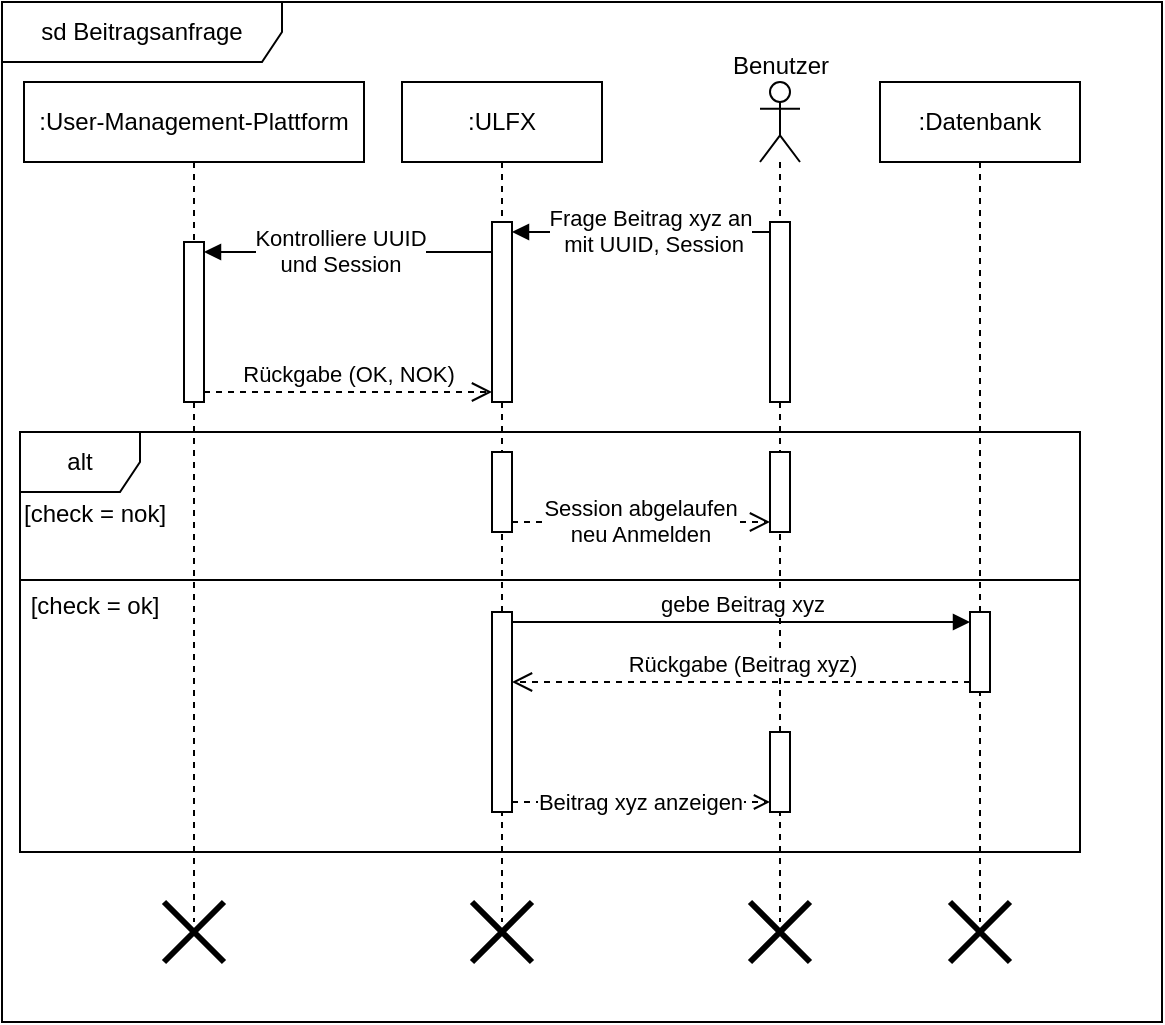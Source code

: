 <mxfile version="22.1.2" type="device">
  <diagram name="Page-1" id="2YBvvXClWsGukQMizWep">
    <mxGraphModel dx="989" dy="578" grid="1" gridSize="10" guides="1" tooltips="1" connect="1" arrows="1" fold="1" page="1" pageScale="1" pageWidth="850" pageHeight="1100" math="0" shadow="0">
      <root>
        <mxCell id="0" />
        <mxCell id="1" parent="0" />
        <mxCell id="aM9ryv3xv72pqoxQDRHE-1" value=":User-Management-Plattform" style="shape=umlLifeline;perimeter=lifelinePerimeter;whiteSpace=wrap;html=1;container=0;dropTarget=0;collapsible=0;recursiveResize=0;outlineConnect=0;portConstraint=eastwest;newEdgeStyle={&quot;edgeStyle&quot;:&quot;elbowEdgeStyle&quot;,&quot;elbow&quot;:&quot;vertical&quot;,&quot;curved&quot;:0,&quot;rounded&quot;:0};" parent="1" vertex="1">
          <mxGeometry x="11" y="40" width="170" height="420" as="geometry" />
        </mxCell>
        <mxCell id="sPajPPjk8o5SPKP0fzSl-6" value="" style="html=1;points=[[0,0,0,0,5],[0,1,0,0,-5],[1,0,0,0,5],[1,1,0,0,-5]];perimeter=orthogonalPerimeter;outlineConnect=0;targetShapes=umlLifeline;portConstraint=eastwest;newEdgeStyle={&quot;curved&quot;:0,&quot;rounded&quot;:0};" parent="aM9ryv3xv72pqoxQDRHE-1" vertex="1">
          <mxGeometry x="80" y="80" width="10" height="80" as="geometry" />
        </mxCell>
        <mxCell id="sPajPPjk8o5SPKP0fzSl-35" value="" style="shape=umlDestroy;whiteSpace=wrap;html=1;strokeWidth=3;targetShapes=umlLifeline;" parent="aM9ryv3xv72pqoxQDRHE-1" vertex="1">
          <mxGeometry x="70" y="410" width="30" height="30" as="geometry" />
        </mxCell>
        <mxCell id="aM9ryv3xv72pqoxQDRHE-5" value=":ULFX" style="shape=umlLifeline;perimeter=lifelinePerimeter;whiteSpace=wrap;html=1;container=0;dropTarget=0;collapsible=0;recursiveResize=0;outlineConnect=0;portConstraint=eastwest;newEdgeStyle={&quot;edgeStyle&quot;:&quot;elbowEdgeStyle&quot;,&quot;elbow&quot;:&quot;vertical&quot;,&quot;curved&quot;:0,&quot;rounded&quot;:0};" parent="1" vertex="1">
          <mxGeometry x="200" y="40" width="100" height="420" as="geometry" />
        </mxCell>
        <mxCell id="sPajPPjk8o5SPKP0fzSl-2" value="" style="html=1;points=[[0,0,0,0,5],[0,1,0,0,-5],[1,0,0,0,5],[1,1,0,0,-5]];perimeter=orthogonalPerimeter;outlineConnect=0;targetShapes=umlLifeline;portConstraint=eastwest;newEdgeStyle={&quot;curved&quot;:0,&quot;rounded&quot;:0};" parent="aM9ryv3xv72pqoxQDRHE-5" vertex="1">
          <mxGeometry x="45" y="70" width="10" height="90" as="geometry" />
        </mxCell>
        <mxCell id="sPajPPjk8o5SPKP0fzSl-37" value="" style="shape=umlDestroy;whiteSpace=wrap;html=1;strokeWidth=3;targetShapes=umlLifeline;" parent="aM9ryv3xv72pqoxQDRHE-5" vertex="1">
          <mxGeometry x="35" y="410" width="30" height="30" as="geometry" />
        </mxCell>
        <mxCell id="sPajPPjk8o5SPKP0fzSl-1" value="" style="shape=umlLifeline;perimeter=lifelinePerimeter;whiteSpace=wrap;html=1;container=1;dropTarget=0;collapsible=0;recursiveResize=0;outlineConnect=0;portConstraint=eastwest;newEdgeStyle={&quot;curved&quot;:0,&quot;rounded&quot;:0};participant=umlActor;size=40;" parent="1" vertex="1">
          <mxGeometry x="379" y="40" width="20" height="420" as="geometry" />
        </mxCell>
        <mxCell id="aM9ryv3xv72pqoxQDRHE-2" value="" style="html=1;points=[];perimeter=orthogonalPerimeter;outlineConnect=0;targetShapes=umlLifeline;portConstraint=eastwest;newEdgeStyle={&quot;edgeStyle&quot;:&quot;elbowEdgeStyle&quot;,&quot;elbow&quot;:&quot;vertical&quot;,&quot;curved&quot;:0,&quot;rounded&quot;:0};" parent="sPajPPjk8o5SPKP0fzSl-1" vertex="1">
          <mxGeometry x="5" y="70" width="10" height="90" as="geometry" />
        </mxCell>
        <mxCell id="sPajPPjk8o5SPKP0fzSl-30" value="" style="html=1;points=[[0,0,0,0,5],[0,1,0,0,-5],[1,0,0,0,5],[1,1,0,0,-5]];perimeter=orthogonalPerimeter;outlineConnect=0;targetShapes=umlLifeline;portConstraint=eastwest;newEdgeStyle={&quot;curved&quot;:0,&quot;rounded&quot;:0};" parent="sPajPPjk8o5SPKP0fzSl-1" vertex="1">
          <mxGeometry x="5" y="325" width="10" height="40" as="geometry" />
        </mxCell>
        <mxCell id="sPajPPjk8o5SPKP0fzSl-3" value="Frage Beitrag xyz an&lt;br&gt;&amp;nbsp;mit UUID, Session" style="html=1;verticalAlign=bottom;endArrow=block;curved=0;rounded=0;entryX=1;entryY=0;entryDx=0;entryDy=5;entryPerimeter=0;" parent="1" source="aM9ryv3xv72pqoxQDRHE-2" target="sPajPPjk8o5SPKP0fzSl-2" edge="1">
          <mxGeometry x="-0.067" y="15" relative="1" as="geometry">
            <mxPoint x="175" y="115" as="sourcePoint" />
            <mxPoint as="offset" />
          </mxGeometry>
        </mxCell>
        <mxCell id="sPajPPjk8o5SPKP0fzSl-7" value="Kontrolliere UUID&lt;br&gt;und Session" style="html=1;verticalAlign=bottom;endArrow=block;curved=0;rounded=0;entryX=1;entryY=0;entryDx=0;entryDy=5;entryPerimeter=0;" parent="1" source="sPajPPjk8o5SPKP0fzSl-2" target="sPajPPjk8o5SPKP0fzSl-6" edge="1">
          <mxGeometry x="0.056" y="15" relative="1" as="geometry">
            <mxPoint x="-1" y="125" as="sourcePoint" />
            <mxPoint as="offset" />
          </mxGeometry>
        </mxCell>
        <mxCell id="sPajPPjk8o5SPKP0fzSl-8" value="Rückgabe (OK, NOK)" style="html=1;verticalAlign=bottom;endArrow=open;dashed=1;endSize=8;curved=0;rounded=0;exitX=1;exitY=1;exitDx=0;exitDy=-5;exitPerimeter=0;" parent="1" source="sPajPPjk8o5SPKP0fzSl-6" target="sPajPPjk8o5SPKP0fzSl-2" edge="1">
          <mxGeometry relative="1" as="geometry">
            <mxPoint x="239" y="195" as="targetPoint" />
          </mxGeometry>
        </mxCell>
        <mxCell id="sPajPPjk8o5SPKP0fzSl-10" value="alt" style="shape=umlFrame;whiteSpace=wrap;html=1;pointerEvents=0;" parent="1" vertex="1">
          <mxGeometry x="9" y="215" width="530" height="210" as="geometry" />
        </mxCell>
        <mxCell id="sPajPPjk8o5SPKP0fzSl-12" value="[check = nok]" style="text;html=1;align=center;verticalAlign=middle;resizable=0;points=[];autosize=1;strokeColor=none;fillColor=none;" parent="1" vertex="1">
          <mxGeometry x="1" y="241" width="90" height="30" as="geometry" />
        </mxCell>
        <mxCell id="sPajPPjk8o5SPKP0fzSl-16" value="" style="html=1;points=[[0,0,0,0,5],[0,1,0,0,-5],[1,0,0,0,5],[1,1,0,0,-5]];perimeter=orthogonalPerimeter;outlineConnect=0;targetShapes=umlLifeline;portConstraint=eastwest;newEdgeStyle={&quot;curved&quot;:0,&quot;rounded&quot;:0};" parent="1" vertex="1">
          <mxGeometry x="245" y="225" width="10" height="40" as="geometry" />
        </mxCell>
        <mxCell id="sPajPPjk8o5SPKP0fzSl-18" value="Session abgelaufen&lt;br&gt;neu Anmelden" style="html=1;verticalAlign=bottom;endArrow=open;dashed=1;endSize=8;curved=0;rounded=0;exitX=1;exitY=1;exitDx=0;exitDy=-5;exitPerimeter=0;entryX=0;entryY=1;entryDx=0;entryDy=-5;entryPerimeter=0;" parent="1" source="sPajPPjk8o5SPKP0fzSl-16" target="sPajPPjk8o5SPKP0fzSl-19" edge="1">
          <mxGeometry x="-0.008" y="-15" relative="1" as="geometry">
            <mxPoint x="199" y="300" as="targetPoint" />
            <mxPoint as="offset" />
          </mxGeometry>
        </mxCell>
        <mxCell id="sPajPPjk8o5SPKP0fzSl-19" value="" style="html=1;points=[[0,0,0,0,5],[0,1,0,0,-5],[1,0,0,0,5],[1,1,0,0,-5]];perimeter=orthogonalPerimeter;outlineConnect=0;targetShapes=umlLifeline;portConstraint=eastwest;newEdgeStyle={&quot;curved&quot;:0,&quot;rounded&quot;:0};" parent="1" vertex="1">
          <mxGeometry x="384" y="225" width="10" height="40" as="geometry" />
        </mxCell>
        <mxCell id="sPajPPjk8o5SPKP0fzSl-20" value="" style="line;strokeWidth=1;fillColor=none;align=left;verticalAlign=middle;spacingTop=-1;spacingLeft=3;spacingRight=3;rotatable=0;labelPosition=right;points=[];portConstraint=eastwest;strokeColor=inherit;" parent="1" vertex="1">
          <mxGeometry x="9" y="285" width="530" height="8" as="geometry" />
        </mxCell>
        <mxCell id="sPajPPjk8o5SPKP0fzSl-21" value="[check = ok]" style="text;html=1;align=center;verticalAlign=middle;resizable=0;points=[];autosize=1;strokeColor=none;fillColor=none;" parent="1" vertex="1">
          <mxGeometry x="1" y="287" width="90" height="30" as="geometry" />
        </mxCell>
        <mxCell id="sPajPPjk8o5SPKP0fzSl-22" value=":Datenbank" style="shape=umlLifeline;perimeter=lifelinePerimeter;whiteSpace=wrap;html=1;container=1;dropTarget=0;collapsible=0;recursiveResize=0;outlineConnect=0;portConstraint=eastwest;newEdgeStyle={&quot;curved&quot;:0,&quot;rounded&quot;:0};" parent="1" vertex="1">
          <mxGeometry x="439" y="40" width="100" height="420" as="geometry" />
        </mxCell>
        <mxCell id="sPajPPjk8o5SPKP0fzSl-26" value="" style="html=1;points=[[0,0,0,0,5],[0,1,0,0,-5],[1,0,0,0,5],[1,1,0,0,-5]];perimeter=orthogonalPerimeter;outlineConnect=0;targetShapes=umlLifeline;portConstraint=eastwest;newEdgeStyle={&quot;curved&quot;:0,&quot;rounded&quot;:0};" parent="sPajPPjk8o5SPKP0fzSl-22" vertex="1">
          <mxGeometry x="45" y="265" width="10" height="40" as="geometry" />
        </mxCell>
        <mxCell id="sPajPPjk8o5SPKP0fzSl-39" value="" style="shape=umlDestroy;whiteSpace=wrap;html=1;strokeWidth=3;targetShapes=umlLifeline;" parent="sPajPPjk8o5SPKP0fzSl-22" vertex="1">
          <mxGeometry x="35" y="410" width="30" height="30" as="geometry" />
        </mxCell>
        <mxCell id="sPajPPjk8o5SPKP0fzSl-29" value="" style="html=1;points=[[0,0,0,0,5],[0,1,0,0,-5],[1,0,0,0,5],[1,1,0,0,-5]];perimeter=orthogonalPerimeter;outlineConnect=0;targetShapes=umlLifeline;portConstraint=eastwest;newEdgeStyle={&quot;curved&quot;:0,&quot;rounded&quot;:0};" parent="1" vertex="1">
          <mxGeometry x="245" y="305" width="10" height="100" as="geometry" />
        </mxCell>
        <mxCell id="sPajPPjk8o5SPKP0fzSl-27" value="gebe Beitrag xyz" style="html=1;verticalAlign=bottom;endArrow=block;curved=0;rounded=0;entryX=0;entryY=0;entryDx=0;entryDy=5;exitX=1;exitY=0;exitDx=0;exitDy=5;exitPerimeter=0;" parent="1" source="sPajPPjk8o5SPKP0fzSl-29" target="sPajPPjk8o5SPKP0fzSl-26" edge="1">
          <mxGeometry relative="1" as="geometry">
            <mxPoint x="414" y="310" as="sourcePoint" />
          </mxGeometry>
        </mxCell>
        <mxCell id="sPajPPjk8o5SPKP0fzSl-28" value="Rückgabe (Beitrag xyz)" style="html=1;verticalAlign=bottom;endArrow=open;dashed=1;endSize=8;curved=0;rounded=0;exitX=0;exitY=1;exitDx=0;exitDy=-5;" parent="1" source="sPajPPjk8o5SPKP0fzSl-26" target="sPajPPjk8o5SPKP0fzSl-29" edge="1">
          <mxGeometry relative="1" as="geometry">
            <mxPoint x="414" y="380" as="targetPoint" />
          </mxGeometry>
        </mxCell>
        <mxCell id="sPajPPjk8o5SPKP0fzSl-31" style="edgeStyle=orthogonalEdgeStyle;rounded=0;orthogonalLoop=1;jettySize=auto;html=1;curved=0;entryX=0;entryY=1;entryDx=0;entryDy=-5;entryPerimeter=0;exitX=1;exitY=1;exitDx=0;exitDy=-5;exitPerimeter=0;dashed=1;endArrow=open;endFill=0;" parent="1" source="sPajPPjk8o5SPKP0fzSl-29" target="sPajPPjk8o5SPKP0fzSl-30" edge="1">
          <mxGeometry relative="1" as="geometry" />
        </mxCell>
        <mxCell id="sPajPPjk8o5SPKP0fzSl-32" value="Beitrag xyz anzeigen" style="edgeLabel;html=1;align=center;verticalAlign=middle;resizable=0;points=[];" parent="sPajPPjk8o5SPKP0fzSl-31" vertex="1" connectable="0">
          <mxGeometry x="-0.261" y="2" relative="1" as="geometry">
            <mxPoint x="16" y="2" as="offset" />
          </mxGeometry>
        </mxCell>
        <mxCell id="sPajPPjk8o5SPKP0fzSl-38" value="" style="shape=umlDestroy;whiteSpace=wrap;html=1;strokeWidth=3;targetShapes=umlLifeline;" parent="1" vertex="1">
          <mxGeometry x="374" y="450" width="30" height="30" as="geometry" />
        </mxCell>
        <mxCell id="QIETzGhrKXSpMWxTi-QN-1" value="sd Beitragsanfrage" style="shape=umlFrame;whiteSpace=wrap;html=1;pointerEvents=0;width=140;height=30;" parent="1" vertex="1">
          <mxGeometry width="580" height="510" as="geometry" />
        </mxCell>
        <mxCell id="Y_SOeLvPBzIK4_7-knWg-1" value="Benutzer" style="text;html=1;align=center;verticalAlign=middle;resizable=0;points=[];autosize=1;strokeColor=none;fillColor=none;" vertex="1" parent="1">
          <mxGeometry x="354" y="17" width="70" height="30" as="geometry" />
        </mxCell>
      </root>
    </mxGraphModel>
  </diagram>
</mxfile>
